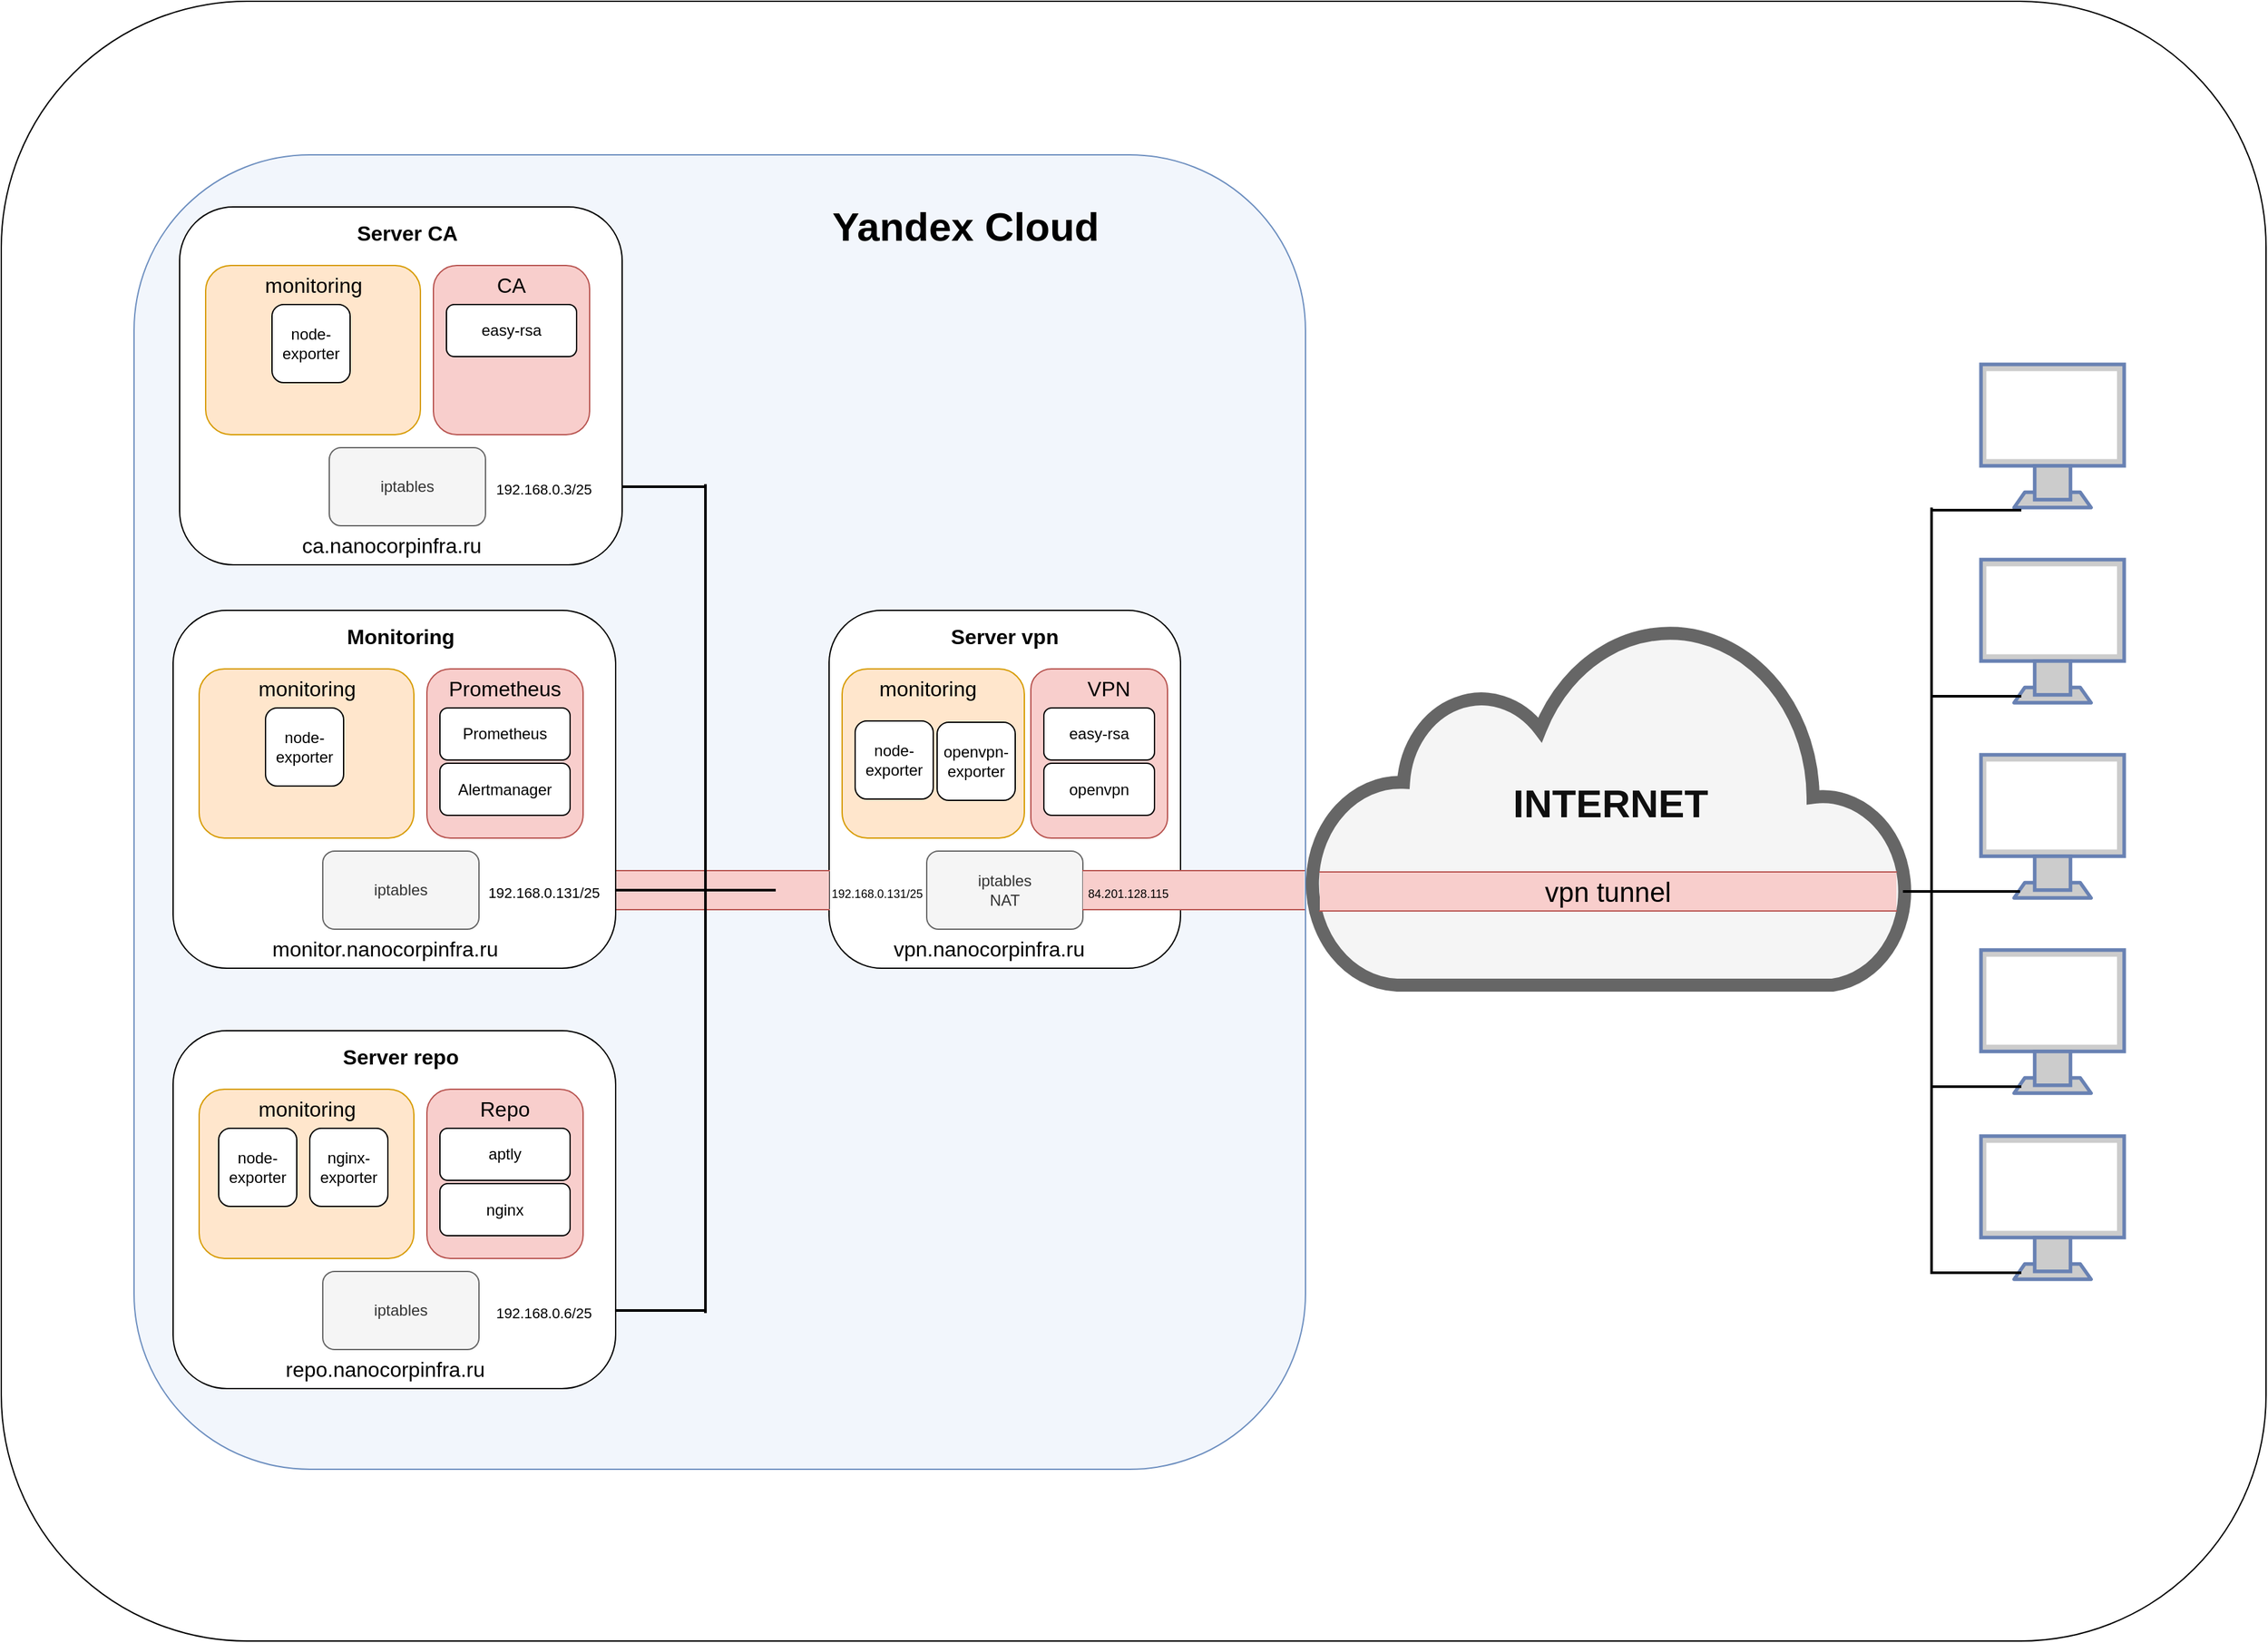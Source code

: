 <mxfile version="24.4.4" type="github">
  <diagram name="Page-1" id="bfe91b75-5d2c-26a0-9c1d-138518896778">
    <mxGraphModel dx="2603" dy="2478" grid="1" gridSize="10" guides="1" tooltips="1" connect="1" arrows="1" fold="1" page="1" pageScale="1" pageWidth="1100" pageHeight="850" background="none" math="0" shadow="0">
      <root>
        <mxCell id="0" />
        <mxCell id="1" parent="0" />
        <mxCell id="LJwqWdsHmtlXlG4Iy3JH-2" value="" style="rounded=1;whiteSpace=wrap;html=1;" vertex="1" parent="1">
          <mxGeometry x="110" y="-640" width="1740" height="1260" as="geometry" />
        </mxCell>
        <mxCell id="LJwqWdsHmtlXlG4Iy3JH-1" value="" style="group" vertex="1" connectable="0" parent="1">
          <mxGeometry x="212" y="-522" width="1529" height="1010" as="geometry" />
        </mxCell>
        <mxCell id="x6pVL7PDZadzQxcIjXK9-1" value="" style="rounded=1;whiteSpace=wrap;html=1;fillColor=#F2F6FC;strokeColor=#6c8ebf;" parent="LJwqWdsHmtlXlG4Iy3JH-1" vertex="1">
          <mxGeometry width="900" height="1010" as="geometry" />
        </mxCell>
        <mxCell id="EgRt5MOaTffVcbJhi47y-1" value="&lt;font size=&quot;1&quot;&gt;&lt;b style=&quot;font-size: 31px;&quot;&gt;Yandex Cloud&lt;/b&gt;&lt;/font&gt;" style="text;html=1;align=center;verticalAlign=middle;whiteSpace=wrap;rounded=0;fontSize=16;" parent="LJwqWdsHmtlXlG4Iy3JH-1" vertex="1">
          <mxGeometry x="494" y="40" width="290" height="30" as="geometry" />
        </mxCell>
        <mxCell id="EgRt5MOaTffVcbJhi47y-30" value="" style="group" parent="LJwqWdsHmtlXlG4Iy3JH-1" vertex="1" connectable="0">
          <mxGeometry x="494" y="350" width="405" height="275" as="geometry" />
        </mxCell>
        <mxCell id="EgRt5MOaTffVcbJhi47y-13" value="" style="rounded=1;whiteSpace=wrap;html=1;" parent="EgRt5MOaTffVcbJhi47y-30" vertex="1">
          <mxGeometry x="40" width="270" height="275" as="geometry" />
        </mxCell>
        <mxCell id="EgRt5MOaTffVcbJhi47y-14" value="" style="rounded=1;whiteSpace=wrap;html=1;fillColor=#ffe6cc;strokeColor=#d79b00;" parent="EgRt5MOaTffVcbJhi47y-30" vertex="1">
          <mxGeometry x="50" y="45" width="140" height="130" as="geometry" />
        </mxCell>
        <mxCell id="EgRt5MOaTffVcbJhi47y-15" value="node-exporter" style="rounded=1;whiteSpace=wrap;html=1;" parent="EgRt5MOaTffVcbJhi47y-30" vertex="1">
          <mxGeometry x="60" y="85" width="60" height="60" as="geometry" />
        </mxCell>
        <mxCell id="EgRt5MOaTffVcbJhi47y-16" value="openvpn-exporter" style="rounded=1;whiteSpace=wrap;html=1;" parent="EgRt5MOaTffVcbJhi47y-30" vertex="1">
          <mxGeometry x="123" y="86" width="60" height="60" as="geometry" />
        </mxCell>
        <mxCell id="EgRt5MOaTffVcbJhi47y-18" value="monitoring" style="text;html=1;align=center;verticalAlign=middle;whiteSpace=wrap;rounded=0;fontSize=16;" parent="EgRt5MOaTffVcbJhi47y-30" vertex="1">
          <mxGeometry x="85.5" y="45" width="60" height="30" as="geometry" />
        </mxCell>
        <mxCell id="EgRt5MOaTffVcbJhi47y-19" value="" style="rounded=1;whiteSpace=wrap;html=1;fillColor=#f8cecc;strokeColor=#b85450;" parent="EgRt5MOaTffVcbJhi47y-30" vertex="1">
          <mxGeometry x="195" y="45" width="105" height="130" as="geometry" />
        </mxCell>
        <mxCell id="EgRt5MOaTffVcbJhi47y-20" value="easy-rsa" style="rounded=1;whiteSpace=wrap;html=1;" parent="EgRt5MOaTffVcbJhi47y-30" vertex="1">
          <mxGeometry x="205" y="75" width="85" height="40" as="geometry" />
        </mxCell>
        <mxCell id="EgRt5MOaTffVcbJhi47y-21" value="openvpn" style="rounded=1;whiteSpace=wrap;html=1;" parent="EgRt5MOaTffVcbJhi47y-30" vertex="1">
          <mxGeometry x="205" y="117.5" width="85" height="40" as="geometry" />
        </mxCell>
        <mxCell id="EgRt5MOaTffVcbJhi47y-22" value="VPN" style="text;html=1;align=center;verticalAlign=middle;whiteSpace=wrap;rounded=0;fontSize=16;" parent="EgRt5MOaTffVcbJhi47y-30" vertex="1">
          <mxGeometry x="225" y="45" width="60" height="30" as="geometry" />
        </mxCell>
        <mxCell id="EgRt5MOaTffVcbJhi47y-23" value="iptables&lt;div&gt;NAT&lt;/div&gt;" style="rounded=1;whiteSpace=wrap;html=1;fillColor=#f5f5f5;strokeColor=#666666;fontColor=#333333;" parent="EgRt5MOaTffVcbJhi47y-30" vertex="1">
          <mxGeometry x="115" y="185" width="120" height="60" as="geometry" />
        </mxCell>
        <mxCell id="EgRt5MOaTffVcbJhi47y-24" value="&lt;font style=&quot;font-size: 9px;&quot;&gt;192.168.0.131/25&lt;/font&gt;" style="text;html=1;align=center;verticalAlign=middle;whiteSpace=wrap;rounded=0;fontSize=16;" parent="EgRt5MOaTffVcbJhi47y-30" vertex="1">
          <mxGeometry x="47" y="200" width="60" height="30" as="geometry" />
        </mxCell>
        <mxCell id="EgRt5MOaTffVcbJhi47y-26" value="&lt;b&gt;Server vpn&lt;/b&gt;" style="text;html=1;align=center;verticalAlign=middle;whiteSpace=wrap;rounded=0;fontSize=16;" parent="EgRt5MOaTffVcbJhi47y-30" vertex="1">
          <mxGeometry x="105" y="5" width="140" height="30" as="geometry" />
        </mxCell>
        <mxCell id="EgRt5MOaTffVcbJhi47y-27" value="vpn.nanocorpinfra.ru" style="text;html=1;align=center;verticalAlign=middle;whiteSpace=wrap;rounded=0;fontSize=16;" parent="EgRt5MOaTffVcbJhi47y-30" vertex="1">
          <mxGeometry x="132.5" y="245" width="60" height="30" as="geometry" />
        </mxCell>
        <mxCell id="LJwqWdsHmtlXlG4Iy3JH-5" value="" style="shape=partialRectangle;whiteSpace=wrap;html=1;left=0;right=0;fillColor=#f8cecc;strokeColor=#b85450;movable=1;resizable=1;rotatable=1;deletable=1;editable=1;locked=0;connectable=1;" vertex="1" parent="EgRt5MOaTffVcbJhi47y-30">
          <mxGeometry x="235" y="200" width="170" height="30" as="geometry" />
        </mxCell>
        <mxCell id="EgRt5MOaTffVcbJhi47y-25" value="&lt;font style=&quot;font-size: 9px;&quot;&gt;84.201.128.115&lt;/font&gt;" style="text;html=1;align=center;verticalAlign=middle;whiteSpace=wrap;rounded=0;fontSize=16;" parent="EgRt5MOaTffVcbJhi47y-30" vertex="1">
          <mxGeometry x="240" y="200" width="60" height="30" as="geometry" />
        </mxCell>
        <mxCell id="LJwqWdsHmtlXlG4Iy3JH-6" value="" style="shape=partialRectangle;whiteSpace=wrap;html=1;left=0;right=0;fillColor=#f8cecc;strokeColor=#b85450;movable=1;resizable=1;rotatable=1;deletable=1;editable=1;locked=0;connectable=1;" vertex="1" parent="EgRt5MOaTffVcbJhi47y-30">
          <mxGeometry x="-130" y="200" width="170" height="30" as="geometry" />
        </mxCell>
        <mxCell id="EgRt5MOaTffVcbJhi47y-31" value="" style="group" parent="LJwqWdsHmtlXlG4Iy3JH-1" vertex="1" connectable="0">
          <mxGeometry x="35" y="40" width="340" height="275" as="geometry" />
        </mxCell>
        <mxCell id="EgRt5MOaTffVcbJhi47y-32" value="" style="rounded=1;whiteSpace=wrap;html=1;" parent="EgRt5MOaTffVcbJhi47y-31" vertex="1">
          <mxGeometry width="340" height="275" as="geometry" />
        </mxCell>
        <mxCell id="EgRt5MOaTffVcbJhi47y-33" value="" style="rounded=1;whiteSpace=wrap;html=1;fillColor=#ffe6cc;strokeColor=#d79b00;" parent="EgRt5MOaTffVcbJhi47y-31" vertex="1">
          <mxGeometry x="20" y="45" width="165" height="130" as="geometry" />
        </mxCell>
        <mxCell id="EgRt5MOaTffVcbJhi47y-34" value="node-exporter" style="rounded=1;whiteSpace=wrap;html=1;" parent="EgRt5MOaTffVcbJhi47y-31" vertex="1">
          <mxGeometry x="71" y="75" width="60" height="60" as="geometry" />
        </mxCell>
        <mxCell id="EgRt5MOaTffVcbJhi47y-36" value="monitoring" style="text;html=1;align=center;verticalAlign=middle;whiteSpace=wrap;rounded=0;fontSize=16;" parent="EgRt5MOaTffVcbJhi47y-31" vertex="1">
          <mxGeometry x="72.5" y="45" width="60" height="30" as="geometry" />
        </mxCell>
        <mxCell id="EgRt5MOaTffVcbJhi47y-37" value="" style="rounded=1;whiteSpace=wrap;html=1;fillColor=#f8cecc;strokeColor=#b85450;" parent="EgRt5MOaTffVcbJhi47y-31" vertex="1">
          <mxGeometry x="195" y="45" width="120" height="130" as="geometry" />
        </mxCell>
        <mxCell id="EgRt5MOaTffVcbJhi47y-38" value="easy-rsa" style="rounded=1;whiteSpace=wrap;html=1;" parent="EgRt5MOaTffVcbJhi47y-31" vertex="1">
          <mxGeometry x="205" y="75" width="100" height="40" as="geometry" />
        </mxCell>
        <mxCell id="EgRt5MOaTffVcbJhi47y-40" value="CA" style="text;html=1;align=center;verticalAlign=middle;whiteSpace=wrap;rounded=0;fontSize=16;" parent="EgRt5MOaTffVcbJhi47y-31" vertex="1">
          <mxGeometry x="225" y="45" width="60" height="30" as="geometry" />
        </mxCell>
        <mxCell id="EgRt5MOaTffVcbJhi47y-41" value="iptables" style="rounded=1;whiteSpace=wrap;html=1;fillColor=#f5f5f5;strokeColor=#666666;fontColor=#333333;" parent="EgRt5MOaTffVcbJhi47y-31" vertex="1">
          <mxGeometry x="115" y="185" width="120" height="60" as="geometry" />
        </mxCell>
        <mxCell id="EgRt5MOaTffVcbJhi47y-42" value="&lt;font style=&quot;font-size: 11px;&quot;&gt;192.168.0.3&lt;/font&gt;&lt;span style=&quot;font-size: 11px;&quot;&gt;/25&lt;/span&gt;" style="text;html=1;align=center;verticalAlign=middle;whiteSpace=wrap;rounded=0;fontSize=16;" parent="EgRt5MOaTffVcbJhi47y-31" vertex="1">
          <mxGeometry x="250" y="200" width="60" height="30" as="geometry" />
        </mxCell>
        <mxCell id="EgRt5MOaTffVcbJhi47y-44" value="&lt;b&gt;Server CA&lt;/b&gt;" style="text;html=1;align=center;verticalAlign=middle;whiteSpace=wrap;rounded=0;fontSize=16;" parent="EgRt5MOaTffVcbJhi47y-31" vertex="1">
          <mxGeometry x="105" y="5" width="140" height="30" as="geometry" />
        </mxCell>
        <mxCell id="EgRt5MOaTffVcbJhi47y-45" value="ca.nanocorpinfra.ru" style="text;html=1;align=center;verticalAlign=middle;whiteSpace=wrap;rounded=0;fontSize=16;" parent="EgRt5MOaTffVcbJhi47y-31" vertex="1">
          <mxGeometry x="132.5" y="245" width="60" height="30" as="geometry" />
        </mxCell>
        <mxCell id="EgRt5MOaTffVcbJhi47y-46" value="" style="group" parent="LJwqWdsHmtlXlG4Iy3JH-1" vertex="1" connectable="0">
          <mxGeometry x="30" y="350" width="340" height="275" as="geometry" />
        </mxCell>
        <mxCell id="EgRt5MOaTffVcbJhi47y-47" value="" style="rounded=1;whiteSpace=wrap;html=1;" parent="EgRt5MOaTffVcbJhi47y-46" vertex="1">
          <mxGeometry width="340" height="275" as="geometry" />
        </mxCell>
        <mxCell id="EgRt5MOaTffVcbJhi47y-48" value="" style="rounded=1;whiteSpace=wrap;html=1;fillColor=#ffe6cc;strokeColor=#d79b00;" parent="EgRt5MOaTffVcbJhi47y-46" vertex="1">
          <mxGeometry x="20" y="45" width="165" height="130" as="geometry" />
        </mxCell>
        <mxCell id="EgRt5MOaTffVcbJhi47y-49" value="node-exporter" style="rounded=1;whiteSpace=wrap;html=1;" parent="EgRt5MOaTffVcbJhi47y-46" vertex="1">
          <mxGeometry x="71" y="75" width="60" height="60" as="geometry" />
        </mxCell>
        <mxCell id="EgRt5MOaTffVcbJhi47y-51" value="monitoring" style="text;html=1;align=center;verticalAlign=middle;whiteSpace=wrap;rounded=0;fontSize=16;" parent="EgRt5MOaTffVcbJhi47y-46" vertex="1">
          <mxGeometry x="72.5" y="45" width="60" height="30" as="geometry" />
        </mxCell>
        <mxCell id="EgRt5MOaTffVcbJhi47y-52" value="" style="rounded=1;whiteSpace=wrap;html=1;fillColor=#f8cecc;strokeColor=#b85450;" parent="EgRt5MOaTffVcbJhi47y-46" vertex="1">
          <mxGeometry x="195" y="45" width="120" height="130" as="geometry" />
        </mxCell>
        <mxCell id="EgRt5MOaTffVcbJhi47y-53" value="Prometheus" style="rounded=1;whiteSpace=wrap;html=1;" parent="EgRt5MOaTffVcbJhi47y-46" vertex="1">
          <mxGeometry x="205" y="75" width="100" height="40" as="geometry" />
        </mxCell>
        <mxCell id="EgRt5MOaTffVcbJhi47y-54" value="Alertmanager" style="rounded=1;whiteSpace=wrap;html=1;" parent="EgRt5MOaTffVcbJhi47y-46" vertex="1">
          <mxGeometry x="205" y="117.5" width="100" height="40" as="geometry" />
        </mxCell>
        <mxCell id="EgRt5MOaTffVcbJhi47y-55" value="Prometheus" style="text;html=1;align=center;verticalAlign=middle;whiteSpace=wrap;rounded=0;fontSize=16;" parent="EgRt5MOaTffVcbJhi47y-46" vertex="1">
          <mxGeometry x="225" y="45" width="60" height="30" as="geometry" />
        </mxCell>
        <mxCell id="EgRt5MOaTffVcbJhi47y-56" value="iptables" style="rounded=1;whiteSpace=wrap;html=1;fillColor=#f5f5f5;strokeColor=#666666;fontColor=#333333;" parent="EgRt5MOaTffVcbJhi47y-46" vertex="1">
          <mxGeometry x="115" y="185" width="120" height="60" as="geometry" />
        </mxCell>
        <mxCell id="EgRt5MOaTffVcbJhi47y-57" value="&lt;font style=&quot;font-size: 11px;&quot;&gt;192.168.0.131/25&lt;/font&gt;" style="text;html=1;align=center;verticalAlign=middle;whiteSpace=wrap;rounded=0;fontSize=16;" parent="EgRt5MOaTffVcbJhi47y-46" vertex="1">
          <mxGeometry x="255" y="200" width="60" height="30" as="geometry" />
        </mxCell>
        <mxCell id="EgRt5MOaTffVcbJhi47y-59" value="&lt;b&gt;Monitoring&lt;/b&gt;" style="text;html=1;align=center;verticalAlign=middle;whiteSpace=wrap;rounded=0;fontSize=16;" parent="EgRt5MOaTffVcbJhi47y-46" vertex="1">
          <mxGeometry x="105" y="5" width="140" height="30" as="geometry" />
        </mxCell>
        <mxCell id="EgRt5MOaTffVcbJhi47y-60" value="monitor.nanocorpinfra.ru" style="text;html=1;align=center;verticalAlign=middle;whiteSpace=wrap;rounded=0;fontSize=16;" parent="EgRt5MOaTffVcbJhi47y-46" vertex="1">
          <mxGeometry x="132.5" y="245" width="60" height="30" as="geometry" />
        </mxCell>
        <mxCell id="EgRt5MOaTffVcbJhi47y-61" value="" style="group" parent="LJwqWdsHmtlXlG4Iy3JH-1" vertex="1" connectable="0">
          <mxGeometry x="30" y="673" width="340" height="275" as="geometry" />
        </mxCell>
        <mxCell id="EgRt5MOaTffVcbJhi47y-62" value="" style="rounded=1;whiteSpace=wrap;html=1;" parent="EgRt5MOaTffVcbJhi47y-61" vertex="1">
          <mxGeometry width="340" height="275" as="geometry" />
        </mxCell>
        <mxCell id="EgRt5MOaTffVcbJhi47y-63" value="" style="rounded=1;whiteSpace=wrap;html=1;fillColor=#ffe6cc;strokeColor=#d79b00;" parent="EgRt5MOaTffVcbJhi47y-61" vertex="1">
          <mxGeometry x="20" y="45" width="165" height="130" as="geometry" />
        </mxCell>
        <mxCell id="EgRt5MOaTffVcbJhi47y-64" value="node-exporter" style="rounded=1;whiteSpace=wrap;html=1;" parent="EgRt5MOaTffVcbJhi47y-61" vertex="1">
          <mxGeometry x="35" y="75" width="60" height="60" as="geometry" />
        </mxCell>
        <mxCell id="EgRt5MOaTffVcbJhi47y-65" value="nginx-exporter" style="rounded=1;whiteSpace=wrap;html=1;" parent="EgRt5MOaTffVcbJhi47y-61" vertex="1">
          <mxGeometry x="105" y="75" width="60" height="60" as="geometry" />
        </mxCell>
        <mxCell id="EgRt5MOaTffVcbJhi47y-66" value="monitoring" style="text;html=1;align=center;verticalAlign=middle;whiteSpace=wrap;rounded=0;fontSize=16;" parent="EgRt5MOaTffVcbJhi47y-61" vertex="1">
          <mxGeometry x="72.5" y="45" width="60" height="30" as="geometry" />
        </mxCell>
        <mxCell id="EgRt5MOaTffVcbJhi47y-67" value="" style="rounded=1;whiteSpace=wrap;html=1;fillColor=#f8cecc;strokeColor=#b85450;" parent="EgRt5MOaTffVcbJhi47y-61" vertex="1">
          <mxGeometry x="195" y="45" width="120" height="130" as="geometry" />
        </mxCell>
        <mxCell id="EgRt5MOaTffVcbJhi47y-68" value="aptly" style="rounded=1;whiteSpace=wrap;html=1;" parent="EgRt5MOaTffVcbJhi47y-61" vertex="1">
          <mxGeometry x="205" y="75" width="100" height="40" as="geometry" />
        </mxCell>
        <mxCell id="EgRt5MOaTffVcbJhi47y-69" value="nginx" style="rounded=1;whiteSpace=wrap;html=1;" parent="EgRt5MOaTffVcbJhi47y-61" vertex="1">
          <mxGeometry x="205" y="117.5" width="100" height="40" as="geometry" />
        </mxCell>
        <mxCell id="EgRt5MOaTffVcbJhi47y-70" value="Repo" style="text;html=1;align=center;verticalAlign=middle;whiteSpace=wrap;rounded=0;fontSize=16;" parent="EgRt5MOaTffVcbJhi47y-61" vertex="1">
          <mxGeometry x="225" y="45" width="60" height="30" as="geometry" />
        </mxCell>
        <mxCell id="EgRt5MOaTffVcbJhi47y-71" value="iptables" style="rounded=1;whiteSpace=wrap;html=1;fillColor=#f5f5f5;strokeColor=#666666;fontColor=#333333;" parent="EgRt5MOaTffVcbJhi47y-61" vertex="1">
          <mxGeometry x="115" y="185" width="120" height="60" as="geometry" />
        </mxCell>
        <mxCell id="EgRt5MOaTffVcbJhi47y-72" value="&lt;font style=&quot;font-size: 11px;&quot;&gt;192.168.0.6/25&lt;/font&gt;" style="text;html=1;align=center;verticalAlign=middle;whiteSpace=wrap;rounded=0;fontSize=16;" parent="EgRt5MOaTffVcbJhi47y-61" vertex="1">
          <mxGeometry x="255" y="200" width="60" height="30" as="geometry" />
        </mxCell>
        <mxCell id="EgRt5MOaTffVcbJhi47y-74" value="&lt;b&gt;Server repo&lt;/b&gt;" style="text;html=1;align=center;verticalAlign=middle;whiteSpace=wrap;rounded=0;fontSize=16;" parent="EgRt5MOaTffVcbJhi47y-61" vertex="1">
          <mxGeometry x="105" y="5" width="140" height="30" as="geometry" />
        </mxCell>
        <mxCell id="EgRt5MOaTffVcbJhi47y-75" value="repo.nanocorpinfra.ru" style="text;html=1;align=center;verticalAlign=middle;whiteSpace=wrap;rounded=0;fontSize=16;" parent="EgRt5MOaTffVcbJhi47y-61" vertex="1">
          <mxGeometry x="132.5" y="245" width="60" height="30" as="geometry" />
        </mxCell>
        <mxCell id="EgRt5MOaTffVcbJhi47y-80" value="" style="line;strokeWidth=2;html=1;" parent="LJwqWdsHmtlXlG4Iy3JH-1" vertex="1">
          <mxGeometry x="370" y="560" width="123" height="10" as="geometry" />
        </mxCell>
        <mxCell id="EgRt5MOaTffVcbJhi47y-82" value="" style="line;strokeWidth=2;direction=south;html=1;" parent="LJwqWdsHmtlXlG4Iy3JH-1" vertex="1">
          <mxGeometry x="434" y="253" width="10" height="637" as="geometry" />
        </mxCell>
        <mxCell id="EgRt5MOaTffVcbJhi47y-83" value="" style="line;strokeWidth=2;html=1;" parent="LJwqWdsHmtlXlG4Iy3JH-1" vertex="1">
          <mxGeometry x="375" y="250" width="65" height="10" as="geometry" />
        </mxCell>
        <mxCell id="EgRt5MOaTffVcbJhi47y-84" value="" style="line;strokeWidth=2;html=1;" parent="LJwqWdsHmtlXlG4Iy3JH-1" vertex="1">
          <mxGeometry x="370" y="883" width="70" height="10" as="geometry" />
        </mxCell>
        <mxCell id="EgRt5MOaTffVcbJhi47y-114" value="" style="group" parent="LJwqWdsHmtlXlG4Iy3JH-1" vertex="1" connectable="0">
          <mxGeometry x="904" y="358" width="460" height="280" as="geometry" />
        </mxCell>
        <mxCell id="EgRt5MOaTffVcbJhi47y-85" value="&lt;font color=&quot;#0f0f0f&quot; style=&quot;font-size: 30px;&quot;&gt;&lt;b&gt;INTERNET&lt;/b&gt;&lt;/font&gt;" style="html=1;outlineConnect=0;fillColor=#f5f5f5;strokeColor=#666666;gradientDirection=north;strokeWidth=2;shape=mxgraph.networks.cloud;fontColor=#333333;" parent="EgRt5MOaTffVcbJhi47y-114" vertex="1">
          <mxGeometry width="460" height="280" as="geometry" />
        </mxCell>
        <mxCell id="EgRt5MOaTffVcbJhi47y-112" value="&lt;font style=&quot;font-size: 21px;&quot;&gt;vpn tunnel&lt;/font&gt;" style="shape=partialRectangle;whiteSpace=wrap;html=1;left=0;right=0;fillColor=#f8cecc;strokeColor=#b85450;movable=1;resizable=1;rotatable=1;deletable=1;editable=1;locked=0;connectable=1;" parent="EgRt5MOaTffVcbJhi47y-114" vertex="1">
          <mxGeometry x="7" y="193" width="443" height="30" as="geometry" />
        </mxCell>
        <mxCell id="EgRt5MOaTffVcbJhi47y-115" value="" style="group" parent="LJwqWdsHmtlXlG4Iy3JH-1" vertex="1" connectable="0">
          <mxGeometry x="1359" y="161" width="170" height="703" as="geometry" />
        </mxCell>
        <mxCell id="EgRt5MOaTffVcbJhi47y-86" value="" style="fontColor=#0066CC;verticalAlign=top;verticalLabelPosition=bottom;labelPosition=center;align=center;html=1;outlineConnect=0;fillColor=#CCCCCC;strokeColor=#6881B3;gradientColor=none;gradientDirection=north;strokeWidth=2;shape=mxgraph.networks.monitor;" parent="EgRt5MOaTffVcbJhi47y-115" vertex="1">
          <mxGeometry x="60" width="110" height="110" as="geometry" />
        </mxCell>
        <mxCell id="EgRt5MOaTffVcbJhi47y-87" value="" style="fontColor=#0066CC;verticalAlign=top;verticalLabelPosition=bottom;labelPosition=center;align=center;html=1;outlineConnect=0;fillColor=#CCCCCC;strokeColor=#6881B3;gradientColor=none;gradientDirection=north;strokeWidth=2;shape=mxgraph.networks.monitor;" parent="EgRt5MOaTffVcbJhi47y-115" vertex="1">
          <mxGeometry x="60" y="150" width="110" height="110" as="geometry" />
        </mxCell>
        <mxCell id="EgRt5MOaTffVcbJhi47y-88" value="" style="fontColor=#0066CC;verticalAlign=top;verticalLabelPosition=bottom;labelPosition=center;align=center;html=1;outlineConnect=0;fillColor=#CCCCCC;strokeColor=#6881B3;gradientColor=none;gradientDirection=north;strokeWidth=2;shape=mxgraph.networks.monitor;" parent="EgRt5MOaTffVcbJhi47y-115" vertex="1">
          <mxGeometry x="60" y="300" width="110" height="110" as="geometry" />
        </mxCell>
        <mxCell id="EgRt5MOaTffVcbJhi47y-89" value="" style="fontColor=#0066CC;verticalAlign=top;verticalLabelPosition=bottom;labelPosition=center;align=center;html=1;outlineConnect=0;fillColor=#CCCCCC;strokeColor=#6881B3;gradientColor=none;gradientDirection=north;strokeWidth=2;shape=mxgraph.networks.monitor;" parent="EgRt5MOaTffVcbJhi47y-115" vertex="1">
          <mxGeometry x="60" y="450" width="110" height="110" as="geometry" />
        </mxCell>
        <mxCell id="EgRt5MOaTffVcbJhi47y-90" value="" style="fontColor=#0066CC;verticalAlign=top;verticalLabelPosition=bottom;labelPosition=center;align=center;html=1;outlineConnect=0;fillColor=#CCCCCC;strokeColor=#6881B3;gradientColor=none;gradientDirection=north;strokeWidth=2;shape=mxgraph.networks.monitor;" parent="EgRt5MOaTffVcbJhi47y-115" vertex="1">
          <mxGeometry x="60" y="593" width="110" height="110" as="geometry" />
        </mxCell>
        <mxCell id="EgRt5MOaTffVcbJhi47y-98" value="" style="line;strokeWidth=2;html=1;" parent="EgRt5MOaTffVcbJhi47y-115" vertex="1">
          <mxGeometry y="400" width="90" height="10" as="geometry" />
        </mxCell>
        <mxCell id="EgRt5MOaTffVcbJhi47y-99" value="" style="line;strokeWidth=2;direction=south;html=1;" parent="EgRt5MOaTffVcbJhi47y-115" vertex="1">
          <mxGeometry x="17" y="110" width="10" height="589" as="geometry" />
        </mxCell>
        <mxCell id="EgRt5MOaTffVcbJhi47y-102" value="" style="line;strokeWidth=2;html=1;" parent="EgRt5MOaTffVcbJhi47y-115" vertex="1">
          <mxGeometry x="21" y="107" width="70" height="10" as="geometry" />
        </mxCell>
        <mxCell id="EgRt5MOaTffVcbJhi47y-103" value="" style="line;strokeWidth=2;html=1;" parent="EgRt5MOaTffVcbJhi47y-115" vertex="1">
          <mxGeometry x="21" y="250" width="70" height="10" as="geometry" />
        </mxCell>
        <mxCell id="EgRt5MOaTffVcbJhi47y-104" value="" style="line;strokeWidth=2;html=1;" parent="EgRt5MOaTffVcbJhi47y-115" vertex="1">
          <mxGeometry x="21" y="550" width="70" height="10" as="geometry" />
        </mxCell>
        <mxCell id="EgRt5MOaTffVcbJhi47y-105" value="" style="line;strokeWidth=2;html=1;" parent="EgRt5MOaTffVcbJhi47y-115" vertex="1">
          <mxGeometry x="21" y="693" width="70" height="10" as="geometry" />
        </mxCell>
      </root>
    </mxGraphModel>
  </diagram>
</mxfile>
